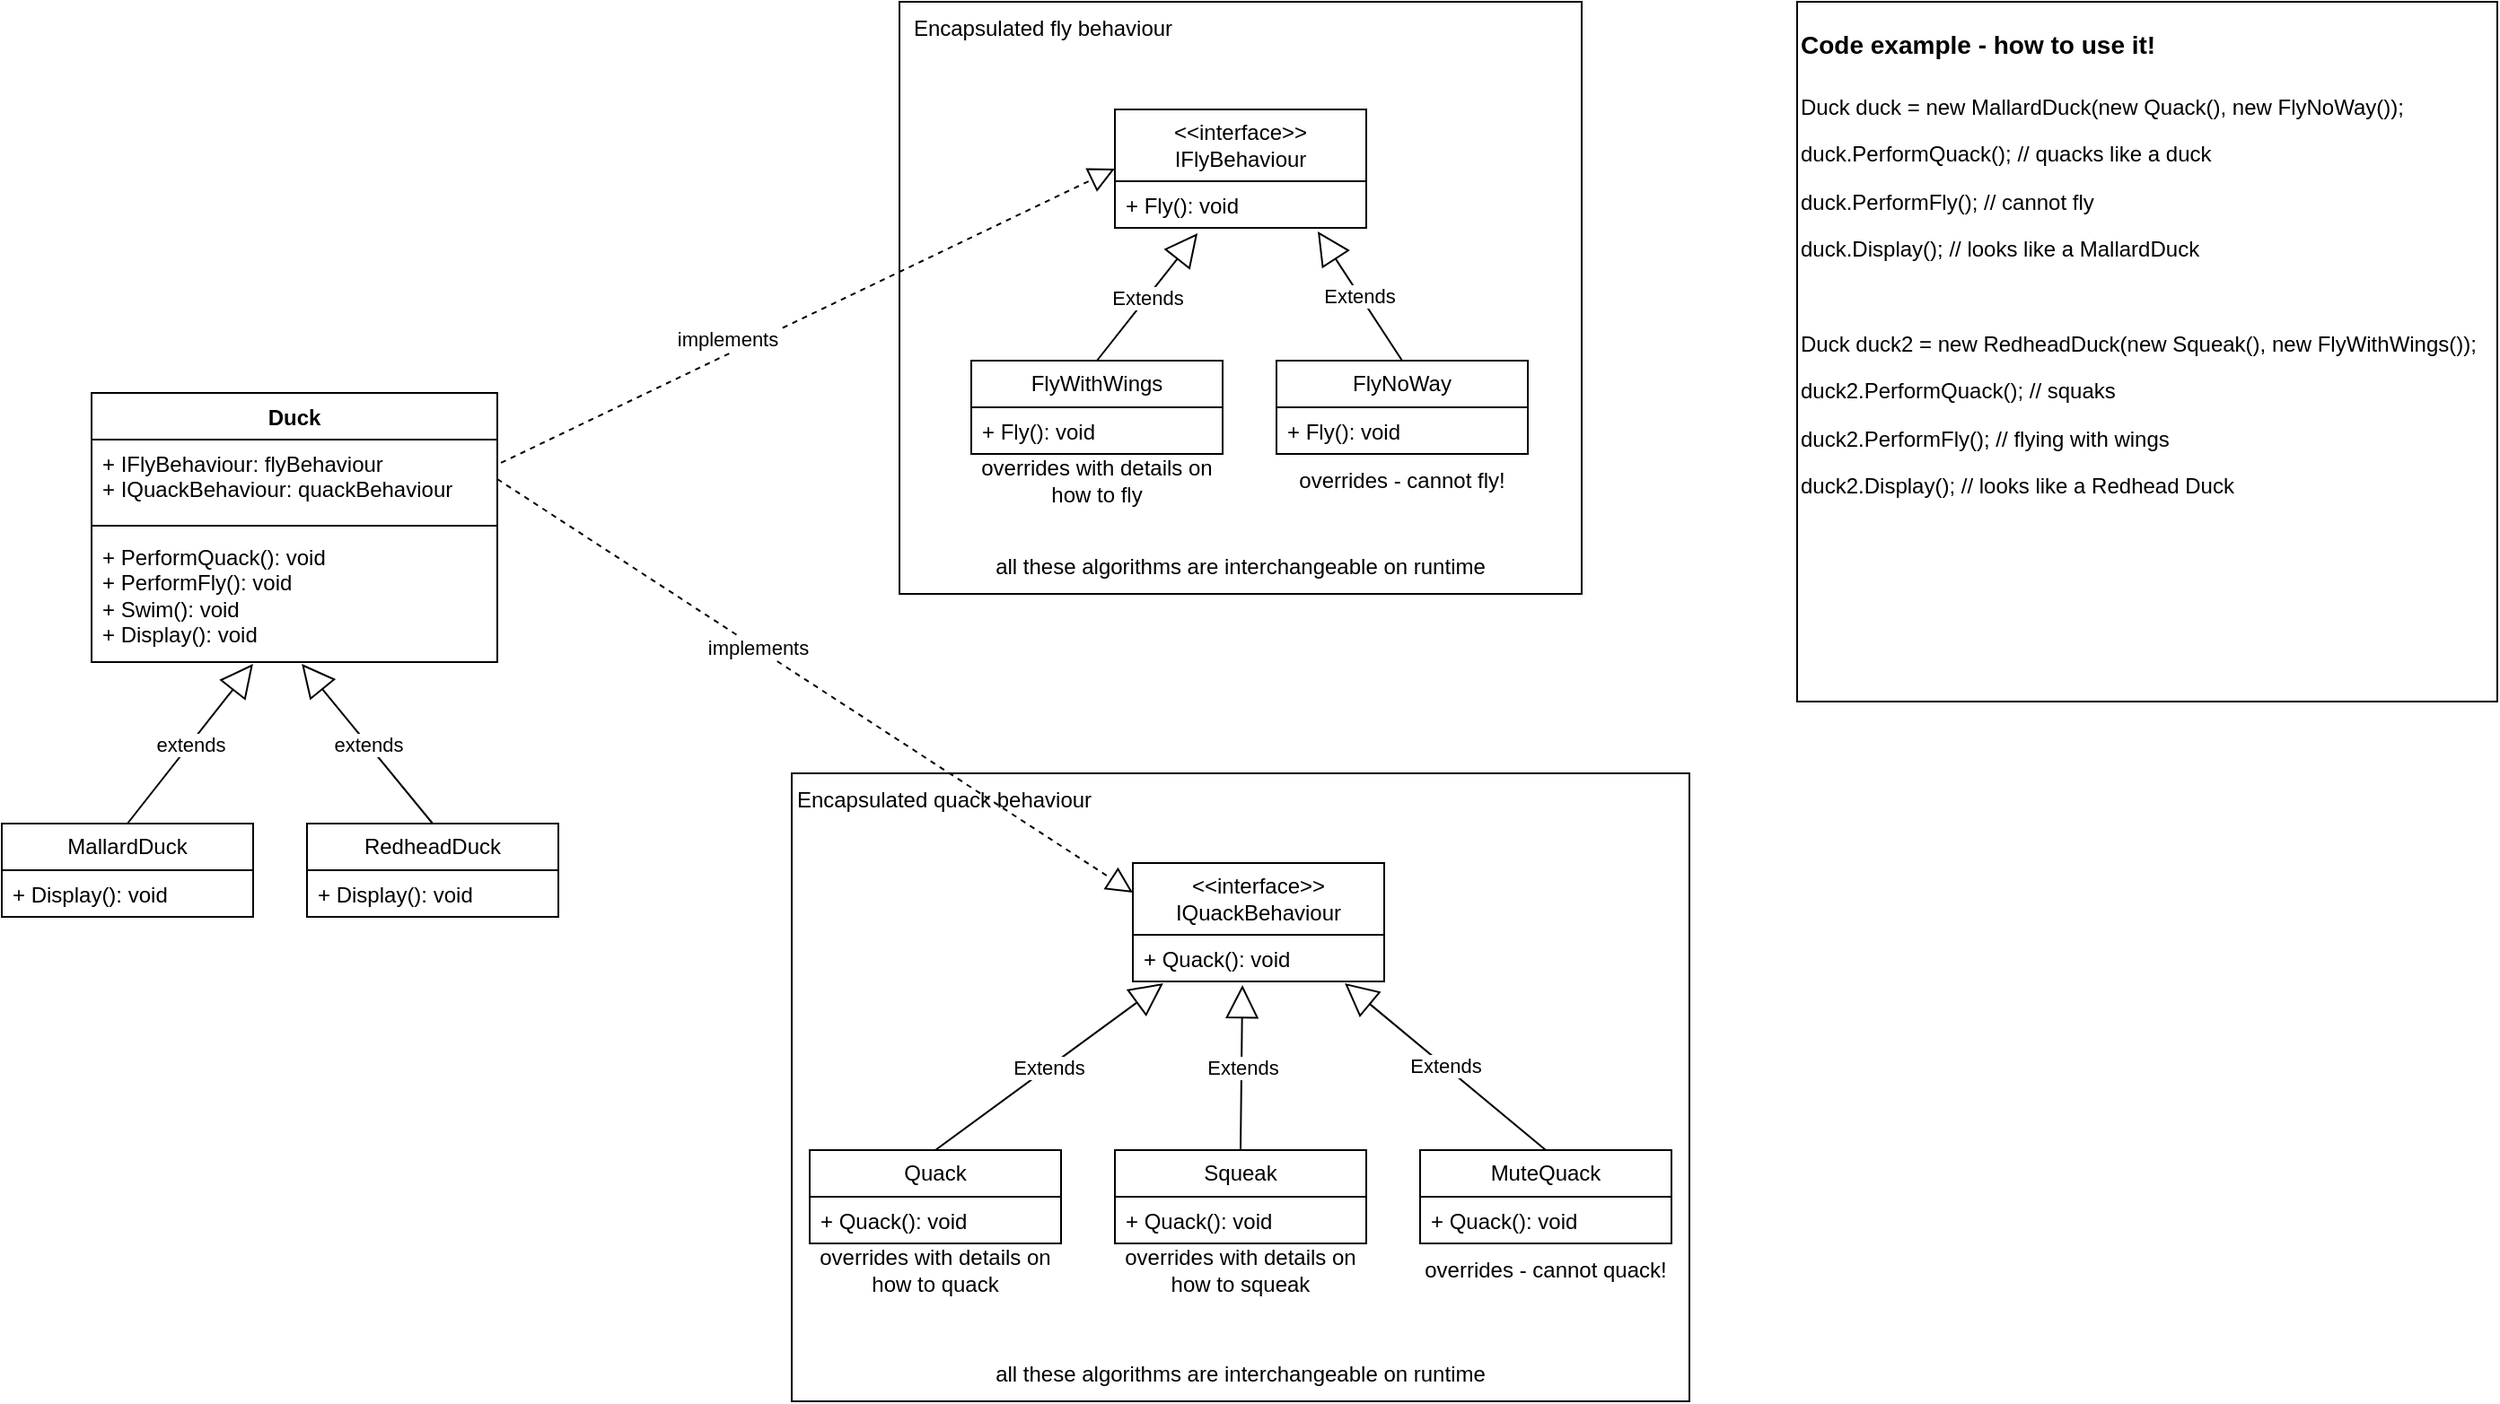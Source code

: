 <mxfile version="24.2.0" type="device">
  <diagram id="C5RBs43oDa-KdzZeNtuy" name="Page-1">
    <mxGraphModel dx="2044" dy="2273" grid="1" gridSize="10" guides="1" tooltips="1" connect="1" arrows="1" fold="1" page="1" pageScale="1" pageWidth="827" pageHeight="1169" math="0" shadow="0">
      <root>
        <mxCell id="WIyWlLk6GJQsqaUBKTNV-0" />
        <mxCell id="WIyWlLk6GJQsqaUBKTNV-1" parent="WIyWlLk6GJQsqaUBKTNV-0" />
        <mxCell id="8eBEiztrSXnsMm5_wwWA-53" value="" style="rounded=0;whiteSpace=wrap;html=1;" vertex="1" parent="WIyWlLk6GJQsqaUBKTNV-1">
          <mxGeometry x="590" y="280" width="500" height="350" as="geometry" />
        </mxCell>
        <mxCell id="8eBEiztrSXnsMm5_wwWA-41" value="" style="rounded=0;whiteSpace=wrap;html=1;" vertex="1" parent="WIyWlLk6GJQsqaUBKTNV-1">
          <mxGeometry x="650" y="-150" width="380" height="330" as="geometry" />
        </mxCell>
        <mxCell id="8eBEiztrSXnsMm5_wwWA-4" value="Duck" style="swimlane;fontStyle=1;align=center;verticalAlign=top;childLayout=stackLayout;horizontal=1;startSize=26;horizontalStack=0;resizeParent=1;resizeParentMax=0;resizeLast=0;collapsible=1;marginBottom=0;whiteSpace=wrap;html=1;" vertex="1" parent="WIyWlLk6GJQsqaUBKTNV-1">
          <mxGeometry x="200" y="68" width="226" height="150" as="geometry" />
        </mxCell>
        <mxCell id="8eBEiztrSXnsMm5_wwWA-5" value="+ IFlyBehaviour: flyBehaviour&lt;div&gt;+ IQuackBehaviour: quackBehaviour&lt;/div&gt;" style="text;strokeColor=none;fillColor=none;align=left;verticalAlign=top;spacingLeft=4;spacingRight=4;overflow=hidden;rotatable=0;points=[[0,0.5],[1,0.5]];portConstraint=eastwest;whiteSpace=wrap;html=1;" vertex="1" parent="8eBEiztrSXnsMm5_wwWA-4">
          <mxGeometry y="26" width="226" height="44" as="geometry" />
        </mxCell>
        <mxCell id="8eBEiztrSXnsMm5_wwWA-6" value="" style="line;strokeWidth=1;fillColor=none;align=left;verticalAlign=middle;spacingTop=-1;spacingLeft=3;spacingRight=3;rotatable=0;labelPosition=right;points=[];portConstraint=eastwest;strokeColor=inherit;" vertex="1" parent="8eBEiztrSXnsMm5_wwWA-4">
          <mxGeometry y="70" width="226" height="8" as="geometry" />
        </mxCell>
        <mxCell id="8eBEiztrSXnsMm5_wwWA-7" value="+ PerformQuack(): void&lt;div&gt;+ PerformFly(): void&lt;/div&gt;&lt;div&gt;+ Swim(): void&lt;/div&gt;&lt;div&gt;+ Display(): void&lt;/div&gt;" style="text;strokeColor=none;fillColor=none;align=left;verticalAlign=top;spacingLeft=4;spacingRight=4;overflow=hidden;rotatable=0;points=[[0,0.5],[1,0.5]];portConstraint=eastwest;whiteSpace=wrap;html=1;" vertex="1" parent="8eBEiztrSXnsMm5_wwWA-4">
          <mxGeometry y="78" width="226" height="72" as="geometry" />
        </mxCell>
        <mxCell id="8eBEiztrSXnsMm5_wwWA-12" value="MallardDuck" style="swimlane;fontStyle=0;childLayout=stackLayout;horizontal=1;startSize=26;fillColor=none;horizontalStack=0;resizeParent=1;resizeParentMax=0;resizeLast=0;collapsible=1;marginBottom=0;whiteSpace=wrap;html=1;" vertex="1" parent="WIyWlLk6GJQsqaUBKTNV-1">
          <mxGeometry x="150" y="308" width="140" height="52" as="geometry" />
        </mxCell>
        <mxCell id="8eBEiztrSXnsMm5_wwWA-13" value="+ Display(): void" style="text;strokeColor=none;fillColor=none;align=left;verticalAlign=top;spacingLeft=4;spacingRight=4;overflow=hidden;rotatable=0;points=[[0,0.5],[1,0.5]];portConstraint=eastwest;whiteSpace=wrap;html=1;" vertex="1" parent="8eBEiztrSXnsMm5_wwWA-12">
          <mxGeometry y="26" width="140" height="26" as="geometry" />
        </mxCell>
        <mxCell id="8eBEiztrSXnsMm5_wwWA-16" value="RedheadDuck" style="swimlane;fontStyle=0;childLayout=stackLayout;horizontal=1;startSize=26;fillColor=none;horizontalStack=0;resizeParent=1;resizeParentMax=0;resizeLast=0;collapsible=1;marginBottom=0;whiteSpace=wrap;html=1;" vertex="1" parent="WIyWlLk6GJQsqaUBKTNV-1">
          <mxGeometry x="320" y="308" width="140" height="52" as="geometry" />
        </mxCell>
        <mxCell id="8eBEiztrSXnsMm5_wwWA-17" value="+ Display(): void" style="text;strokeColor=none;fillColor=none;align=left;verticalAlign=top;spacingLeft=4;spacingRight=4;overflow=hidden;rotatable=0;points=[[0,0.5],[1,0.5]];portConstraint=eastwest;whiteSpace=wrap;html=1;" vertex="1" parent="8eBEiztrSXnsMm5_wwWA-16">
          <mxGeometry y="26" width="140" height="26" as="geometry" />
        </mxCell>
        <mxCell id="8eBEiztrSXnsMm5_wwWA-20" value="extends" style="endArrow=block;endSize=16;endFill=0;html=1;rounded=0;exitX=0.5;exitY=0;exitDx=0;exitDy=0;entryX=0.398;entryY=1.014;entryDx=0;entryDy=0;entryPerimeter=0;" edge="1" parent="WIyWlLk6GJQsqaUBKTNV-1" source="8eBEiztrSXnsMm5_wwWA-12" target="8eBEiztrSXnsMm5_wwWA-7">
          <mxGeometry width="160" relative="1" as="geometry">
            <mxPoint x="260" y="408" as="sourcePoint" />
            <mxPoint x="420" y="408" as="targetPoint" />
          </mxGeometry>
        </mxCell>
        <mxCell id="8eBEiztrSXnsMm5_wwWA-21" value="extends" style="endArrow=block;endSize=16;endFill=0;html=1;rounded=0;exitX=0.5;exitY=0;exitDx=0;exitDy=0;entryX=0.518;entryY=1.014;entryDx=0;entryDy=0;entryPerimeter=0;" edge="1" parent="WIyWlLk6GJQsqaUBKTNV-1" source="8eBEiztrSXnsMm5_wwWA-16" target="8eBEiztrSXnsMm5_wwWA-7">
          <mxGeometry width="160" relative="1" as="geometry">
            <mxPoint x="210" y="318" as="sourcePoint" />
            <mxPoint x="295" y="252" as="targetPoint" />
          </mxGeometry>
        </mxCell>
        <mxCell id="8eBEiztrSXnsMm5_wwWA-23" value="&amp;lt;&amp;lt;interface&amp;gt;&amp;gt;&lt;div&gt;IFlyBehaviour&lt;/div&gt;" style="swimlane;fontStyle=0;childLayout=stackLayout;horizontal=1;startSize=40;fillColor=none;horizontalStack=0;resizeParent=1;resizeParentMax=0;resizeLast=0;collapsible=1;marginBottom=0;whiteSpace=wrap;html=1;" vertex="1" parent="WIyWlLk6GJQsqaUBKTNV-1">
          <mxGeometry x="770" y="-90" width="140" height="66" as="geometry" />
        </mxCell>
        <mxCell id="8eBEiztrSXnsMm5_wwWA-24" value="+ Fly(): void" style="text;strokeColor=none;fillColor=none;align=left;verticalAlign=top;spacingLeft=4;spacingRight=4;overflow=hidden;rotatable=0;points=[[0,0.5],[1,0.5]];portConstraint=eastwest;whiteSpace=wrap;html=1;" vertex="1" parent="8eBEiztrSXnsMm5_wwWA-23">
          <mxGeometry y="40" width="140" height="26" as="geometry" />
        </mxCell>
        <mxCell id="8eBEiztrSXnsMm5_wwWA-27" value="&amp;lt;&amp;lt;interface&amp;gt;&amp;gt;&lt;div&gt;IQuackBehaviour&lt;/div&gt;" style="swimlane;fontStyle=0;childLayout=stackLayout;horizontal=1;startSize=40;fillColor=none;horizontalStack=0;resizeParent=1;resizeParentMax=0;resizeLast=0;collapsible=1;marginBottom=0;whiteSpace=wrap;html=1;" vertex="1" parent="WIyWlLk6GJQsqaUBKTNV-1">
          <mxGeometry x="780" y="330" width="140" height="66" as="geometry" />
        </mxCell>
        <mxCell id="8eBEiztrSXnsMm5_wwWA-28" value="+ Quack(): void" style="text;strokeColor=none;fillColor=none;align=left;verticalAlign=top;spacingLeft=4;spacingRight=4;overflow=hidden;rotatable=0;points=[[0,0.5],[1,0.5]];portConstraint=eastwest;whiteSpace=wrap;html=1;" vertex="1" parent="8eBEiztrSXnsMm5_wwWA-27">
          <mxGeometry y="40" width="140" height="26" as="geometry" />
        </mxCell>
        <mxCell id="8eBEiztrSXnsMm5_wwWA-29" value="FlyWithWings" style="swimlane;fontStyle=0;childLayout=stackLayout;horizontal=1;startSize=26;fillColor=none;horizontalStack=0;resizeParent=1;resizeParentMax=0;resizeLast=0;collapsible=1;marginBottom=0;whiteSpace=wrap;html=1;" vertex="1" parent="WIyWlLk6GJQsqaUBKTNV-1">
          <mxGeometry x="690" y="50" width="140" height="52" as="geometry" />
        </mxCell>
        <mxCell id="8eBEiztrSXnsMm5_wwWA-30" value="+ Fly(): void" style="text;strokeColor=none;fillColor=none;align=left;verticalAlign=top;spacingLeft=4;spacingRight=4;overflow=hidden;rotatable=0;points=[[0,0.5],[1,0.5]];portConstraint=eastwest;whiteSpace=wrap;html=1;" vertex="1" parent="8eBEiztrSXnsMm5_wwWA-29">
          <mxGeometry y="26" width="140" height="26" as="geometry" />
        </mxCell>
        <mxCell id="8eBEiztrSXnsMm5_wwWA-33" value="FlyNoWay" style="swimlane;fontStyle=0;childLayout=stackLayout;horizontal=1;startSize=26;fillColor=none;horizontalStack=0;resizeParent=1;resizeParentMax=0;resizeLast=0;collapsible=1;marginBottom=0;whiteSpace=wrap;html=1;" vertex="1" parent="WIyWlLk6GJQsqaUBKTNV-1">
          <mxGeometry x="860" y="50" width="140" height="52" as="geometry" />
        </mxCell>
        <mxCell id="8eBEiztrSXnsMm5_wwWA-34" value="+ Fly(): void" style="text;strokeColor=none;fillColor=none;align=left;verticalAlign=top;spacingLeft=4;spacingRight=4;overflow=hidden;rotatable=0;points=[[0,0.5],[1,0.5]];portConstraint=eastwest;whiteSpace=wrap;html=1;" vertex="1" parent="8eBEiztrSXnsMm5_wwWA-33">
          <mxGeometry y="26" width="140" height="26" as="geometry" />
        </mxCell>
        <mxCell id="8eBEiztrSXnsMm5_wwWA-36" value="overrides - cannot fly!" style="text;html=1;align=center;verticalAlign=middle;whiteSpace=wrap;rounded=0;" vertex="1" parent="WIyWlLk6GJQsqaUBKTNV-1">
          <mxGeometry x="870" y="102" width="120" height="30" as="geometry" />
        </mxCell>
        <mxCell id="8eBEiztrSXnsMm5_wwWA-37" value="overrides with details on how to fly" style="text;html=1;align=center;verticalAlign=middle;whiteSpace=wrap;rounded=0;" vertex="1" parent="WIyWlLk6GJQsqaUBKTNV-1">
          <mxGeometry x="690" y="102" width="140" height="30" as="geometry" />
        </mxCell>
        <mxCell id="8eBEiztrSXnsMm5_wwWA-38" value="Extends" style="endArrow=block;endSize=16;endFill=0;html=1;rounded=0;exitX=0.5;exitY=0;exitDx=0;exitDy=0;entryX=0.807;entryY=1.077;entryDx=0;entryDy=0;entryPerimeter=0;" edge="1" parent="WIyWlLk6GJQsqaUBKTNV-1" source="8eBEiztrSXnsMm5_wwWA-33" target="8eBEiztrSXnsMm5_wwWA-24">
          <mxGeometry width="160" relative="1" as="geometry">
            <mxPoint x="1069" y="19" as="sourcePoint" />
            <mxPoint x="990" y="-70" as="targetPoint" />
          </mxGeometry>
        </mxCell>
        <mxCell id="8eBEiztrSXnsMm5_wwWA-39" value="Extends" style="endArrow=block;endSize=16;endFill=0;html=1;rounded=0;exitX=0.5;exitY=0;exitDx=0;exitDy=0;entryX=0.329;entryY=1.115;entryDx=0;entryDy=0;entryPerimeter=0;" edge="1" parent="WIyWlLk6GJQsqaUBKTNV-1" source="8eBEiztrSXnsMm5_wwWA-29" target="8eBEiztrSXnsMm5_wwWA-24">
          <mxGeometry width="160" relative="1" as="geometry">
            <mxPoint x="616" y="200" as="sourcePoint" />
            <mxPoint x="537" y="111" as="targetPoint" />
          </mxGeometry>
        </mxCell>
        <mxCell id="8eBEiztrSXnsMm5_wwWA-40" value="" style="endArrow=block;dashed=1;endFill=0;endSize=12;html=1;rounded=0;exitX=1.009;exitY=0.295;exitDx=0;exitDy=0;exitPerimeter=0;entryX=0;entryY=0.5;entryDx=0;entryDy=0;" edge="1" parent="WIyWlLk6GJQsqaUBKTNV-1" source="8eBEiztrSXnsMm5_wwWA-5" target="8eBEiztrSXnsMm5_wwWA-23">
          <mxGeometry width="160" relative="1" as="geometry">
            <mxPoint x="560" y="80" as="sourcePoint" />
            <mxPoint x="720" y="80" as="targetPoint" />
          </mxGeometry>
        </mxCell>
        <mxCell id="8eBEiztrSXnsMm5_wwWA-43" value="implements" style="edgeLabel;html=1;align=center;verticalAlign=middle;resizable=0;points=[];" vertex="1" connectable="0" parent="8eBEiztrSXnsMm5_wwWA-40">
          <mxGeometry x="-0.112" y="3" relative="1" as="geometry">
            <mxPoint x="-25" y="6" as="offset" />
          </mxGeometry>
        </mxCell>
        <mxCell id="8eBEiztrSXnsMm5_wwWA-42" value="Encapsulated fly behaviour" style="text;html=1;align=center;verticalAlign=middle;whiteSpace=wrap;rounded=0;" vertex="1" parent="WIyWlLk6GJQsqaUBKTNV-1">
          <mxGeometry x="650" y="-150" width="160" height="30" as="geometry" />
        </mxCell>
        <mxCell id="8eBEiztrSXnsMm5_wwWA-44" value="Quack" style="swimlane;fontStyle=0;childLayout=stackLayout;horizontal=1;startSize=26;fillColor=none;horizontalStack=0;resizeParent=1;resizeParentMax=0;resizeLast=0;collapsible=1;marginBottom=0;whiteSpace=wrap;html=1;" vertex="1" parent="WIyWlLk6GJQsqaUBKTNV-1">
          <mxGeometry x="600" y="490" width="140" height="52" as="geometry" />
        </mxCell>
        <mxCell id="8eBEiztrSXnsMm5_wwWA-45" value="+ Quack(): void" style="text;strokeColor=none;fillColor=none;align=left;verticalAlign=top;spacingLeft=4;spacingRight=4;overflow=hidden;rotatable=0;points=[[0,0.5],[1,0.5]];portConstraint=eastwest;whiteSpace=wrap;html=1;" vertex="1" parent="8eBEiztrSXnsMm5_wwWA-44">
          <mxGeometry y="26" width="140" height="26" as="geometry" />
        </mxCell>
        <mxCell id="8eBEiztrSXnsMm5_wwWA-46" value="overrides with details on how to quack" style="text;html=1;align=center;verticalAlign=middle;whiteSpace=wrap;rounded=0;" vertex="1" parent="WIyWlLk6GJQsqaUBKTNV-1">
          <mxGeometry x="600" y="542" width="140" height="30" as="geometry" />
        </mxCell>
        <mxCell id="8eBEiztrSXnsMm5_wwWA-47" value="Squeak" style="swimlane;fontStyle=0;childLayout=stackLayout;horizontal=1;startSize=26;fillColor=none;horizontalStack=0;resizeParent=1;resizeParentMax=0;resizeLast=0;collapsible=1;marginBottom=0;whiteSpace=wrap;html=1;" vertex="1" parent="WIyWlLk6GJQsqaUBKTNV-1">
          <mxGeometry x="770" y="490" width="140" height="52" as="geometry" />
        </mxCell>
        <mxCell id="8eBEiztrSXnsMm5_wwWA-48" value="+ Quack(): void" style="text;strokeColor=none;fillColor=none;align=left;verticalAlign=top;spacingLeft=4;spacingRight=4;overflow=hidden;rotatable=0;points=[[0,0.5],[1,0.5]];portConstraint=eastwest;whiteSpace=wrap;html=1;" vertex="1" parent="8eBEiztrSXnsMm5_wwWA-47">
          <mxGeometry y="26" width="140" height="26" as="geometry" />
        </mxCell>
        <mxCell id="8eBEiztrSXnsMm5_wwWA-49" value="overrides with details on how to squeak" style="text;html=1;align=center;verticalAlign=middle;whiteSpace=wrap;rounded=0;" vertex="1" parent="WIyWlLk6GJQsqaUBKTNV-1">
          <mxGeometry x="770" y="542" width="140" height="30" as="geometry" />
        </mxCell>
        <mxCell id="8eBEiztrSXnsMm5_wwWA-50" value="MuteQuack" style="swimlane;fontStyle=0;childLayout=stackLayout;horizontal=1;startSize=26;fillColor=none;horizontalStack=0;resizeParent=1;resizeParentMax=0;resizeLast=0;collapsible=1;marginBottom=0;whiteSpace=wrap;html=1;" vertex="1" parent="WIyWlLk6GJQsqaUBKTNV-1">
          <mxGeometry x="940" y="490" width="140" height="52" as="geometry" />
        </mxCell>
        <mxCell id="8eBEiztrSXnsMm5_wwWA-51" value="+ Quack(): void" style="text;strokeColor=none;fillColor=none;align=left;verticalAlign=top;spacingLeft=4;spacingRight=4;overflow=hidden;rotatable=0;points=[[0,0.5],[1,0.5]];portConstraint=eastwest;whiteSpace=wrap;html=1;" vertex="1" parent="8eBEiztrSXnsMm5_wwWA-50">
          <mxGeometry y="26" width="140" height="26" as="geometry" />
        </mxCell>
        <mxCell id="8eBEiztrSXnsMm5_wwWA-52" value="overrides - cannot quack!" style="text;html=1;align=center;verticalAlign=middle;whiteSpace=wrap;rounded=0;" vertex="1" parent="WIyWlLk6GJQsqaUBKTNV-1">
          <mxGeometry x="940" y="542" width="140" height="30" as="geometry" />
        </mxCell>
        <mxCell id="8eBEiztrSXnsMm5_wwWA-54" value="Encapsulated quack behaviour" style="text;html=1;align=center;verticalAlign=middle;whiteSpace=wrap;rounded=0;" vertex="1" parent="WIyWlLk6GJQsqaUBKTNV-1">
          <mxGeometry x="590" y="280" width="170" height="30" as="geometry" />
        </mxCell>
        <mxCell id="8eBEiztrSXnsMm5_wwWA-55" value="Extends" style="endArrow=block;endSize=16;endFill=0;html=1;rounded=0;entryX=0.121;entryY=1.038;entryDx=0;entryDy=0;entryPerimeter=0;exitX=0.5;exitY=0;exitDx=0;exitDy=0;" edge="1" parent="WIyWlLk6GJQsqaUBKTNV-1" source="8eBEiztrSXnsMm5_wwWA-44" target="8eBEiztrSXnsMm5_wwWA-28">
          <mxGeometry width="160" relative="1" as="geometry">
            <mxPoint x="460" y="460" as="sourcePoint" />
            <mxPoint x="620" y="460" as="targetPoint" />
          </mxGeometry>
        </mxCell>
        <mxCell id="8eBEiztrSXnsMm5_wwWA-56" value="Extends" style="endArrow=block;endSize=16;endFill=0;html=1;rounded=0;exitX=0.5;exitY=0;exitDx=0;exitDy=0;entryX=0.436;entryY=1.077;entryDx=0;entryDy=0;entryPerimeter=0;" edge="1" parent="WIyWlLk6GJQsqaUBKTNV-1" source="8eBEiztrSXnsMm5_wwWA-47" target="8eBEiztrSXnsMm5_wwWA-28">
          <mxGeometry width="160" relative="1" as="geometry">
            <mxPoint x="890" y="440" as="sourcePoint" />
            <mxPoint x="1050" y="440" as="targetPoint" />
          </mxGeometry>
        </mxCell>
        <mxCell id="8eBEiztrSXnsMm5_wwWA-57" value="Extends" style="endArrow=block;endSize=16;endFill=0;html=1;rounded=0;exitX=0.5;exitY=0;exitDx=0;exitDy=0;entryX=0.843;entryY=1.038;entryDx=0;entryDy=0;entryPerimeter=0;" edge="1" parent="WIyWlLk6GJQsqaUBKTNV-1" source="8eBEiztrSXnsMm5_wwWA-50" target="8eBEiztrSXnsMm5_wwWA-28">
          <mxGeometry width="160" relative="1" as="geometry">
            <mxPoint x="1020" y="410" as="sourcePoint" />
            <mxPoint x="890" y="390" as="targetPoint" />
          </mxGeometry>
        </mxCell>
        <mxCell id="8eBEiztrSXnsMm5_wwWA-58" value="" style="endArrow=block;dashed=1;endFill=0;endSize=12;html=1;rounded=0;exitX=1;exitY=0.5;exitDx=0;exitDy=0;entryX=0;entryY=0.25;entryDx=0;entryDy=0;" edge="1" parent="WIyWlLk6GJQsqaUBKTNV-1" source="8eBEiztrSXnsMm5_wwWA-5" target="8eBEiztrSXnsMm5_wwWA-27">
          <mxGeometry width="160" relative="1" as="geometry">
            <mxPoint x="620" y="220" as="sourcePoint" />
            <mxPoint x="780" y="220" as="targetPoint" />
          </mxGeometry>
        </mxCell>
        <mxCell id="8eBEiztrSXnsMm5_wwWA-59" value="implements" style="edgeLabel;html=1;align=center;verticalAlign=middle;resizable=0;points=[];" vertex="1" connectable="0" parent="8eBEiztrSXnsMm5_wwWA-58">
          <mxGeometry x="-0.183" relative="1" as="geometry">
            <mxPoint as="offset" />
          </mxGeometry>
        </mxCell>
        <mxCell id="8eBEiztrSXnsMm5_wwWA-60" value="all these algorithms are interchangeable on runtime" style="text;html=1;align=center;verticalAlign=middle;whiteSpace=wrap;rounded=0;" vertex="1" parent="WIyWlLk6GJQsqaUBKTNV-1">
          <mxGeometry x="590" y="600" width="500" height="30" as="geometry" />
        </mxCell>
        <mxCell id="8eBEiztrSXnsMm5_wwWA-61" value="all these algorithms are interchangeable on runtime" style="text;html=1;align=center;verticalAlign=middle;whiteSpace=wrap;rounded=0;" vertex="1" parent="WIyWlLk6GJQsqaUBKTNV-1">
          <mxGeometry x="650" y="150" width="380" height="30" as="geometry" />
        </mxCell>
        <mxCell id="8eBEiztrSXnsMm5_wwWA-66" value="" style="group" vertex="1" connectable="0" parent="WIyWlLk6GJQsqaUBKTNV-1">
          <mxGeometry x="1150" y="-150" width="390" height="390" as="geometry" />
        </mxCell>
        <mxCell id="8eBEiztrSXnsMm5_wwWA-62" value="" style="whiteSpace=wrap;html=1;aspect=fixed;" vertex="1" parent="8eBEiztrSXnsMm5_wwWA-66">
          <mxGeometry width="390" height="390" as="geometry" />
        </mxCell>
        <mxCell id="8eBEiztrSXnsMm5_wwWA-65" value="&lt;h1 style=&quot;margin-top: 0px;&quot;&gt;&lt;font style=&quot;font-size: 14px;&quot;&gt;Code example - how to use it!&lt;/font&gt;&lt;/h1&gt;&lt;p&gt;Duck duck = new MallardDuck(new Quack(), new FlyNoWay());&lt;/p&gt;&lt;p&gt;duck.PerformQuack(); // quacks like a duck&lt;/p&gt;&lt;p&gt;duck.PerformFly(); // cannot fly&lt;/p&gt;&lt;p&gt;duck.Display(); // looks like a MallardDuck&lt;/p&gt;&lt;p&gt;&lt;br&gt;&lt;/p&gt;&lt;p&gt;Duck duck2 = new RedheadDuck(new Squeak(), new FlyWithWings());&lt;/p&gt;&lt;p&gt;duck2.PerformQuack(); // squaks&lt;/p&gt;&lt;p&gt;duck2.PerformFly(); // flying with wings&lt;/p&gt;&lt;p&gt;duck2.Display(); // looks like a Redhead Duck&lt;/p&gt;" style="text;html=1;whiteSpace=wrap;overflow=hidden;rounded=0;" vertex="1" parent="8eBEiztrSXnsMm5_wwWA-66">
          <mxGeometry width="390" height="390" as="geometry" />
        </mxCell>
      </root>
    </mxGraphModel>
  </diagram>
</mxfile>
